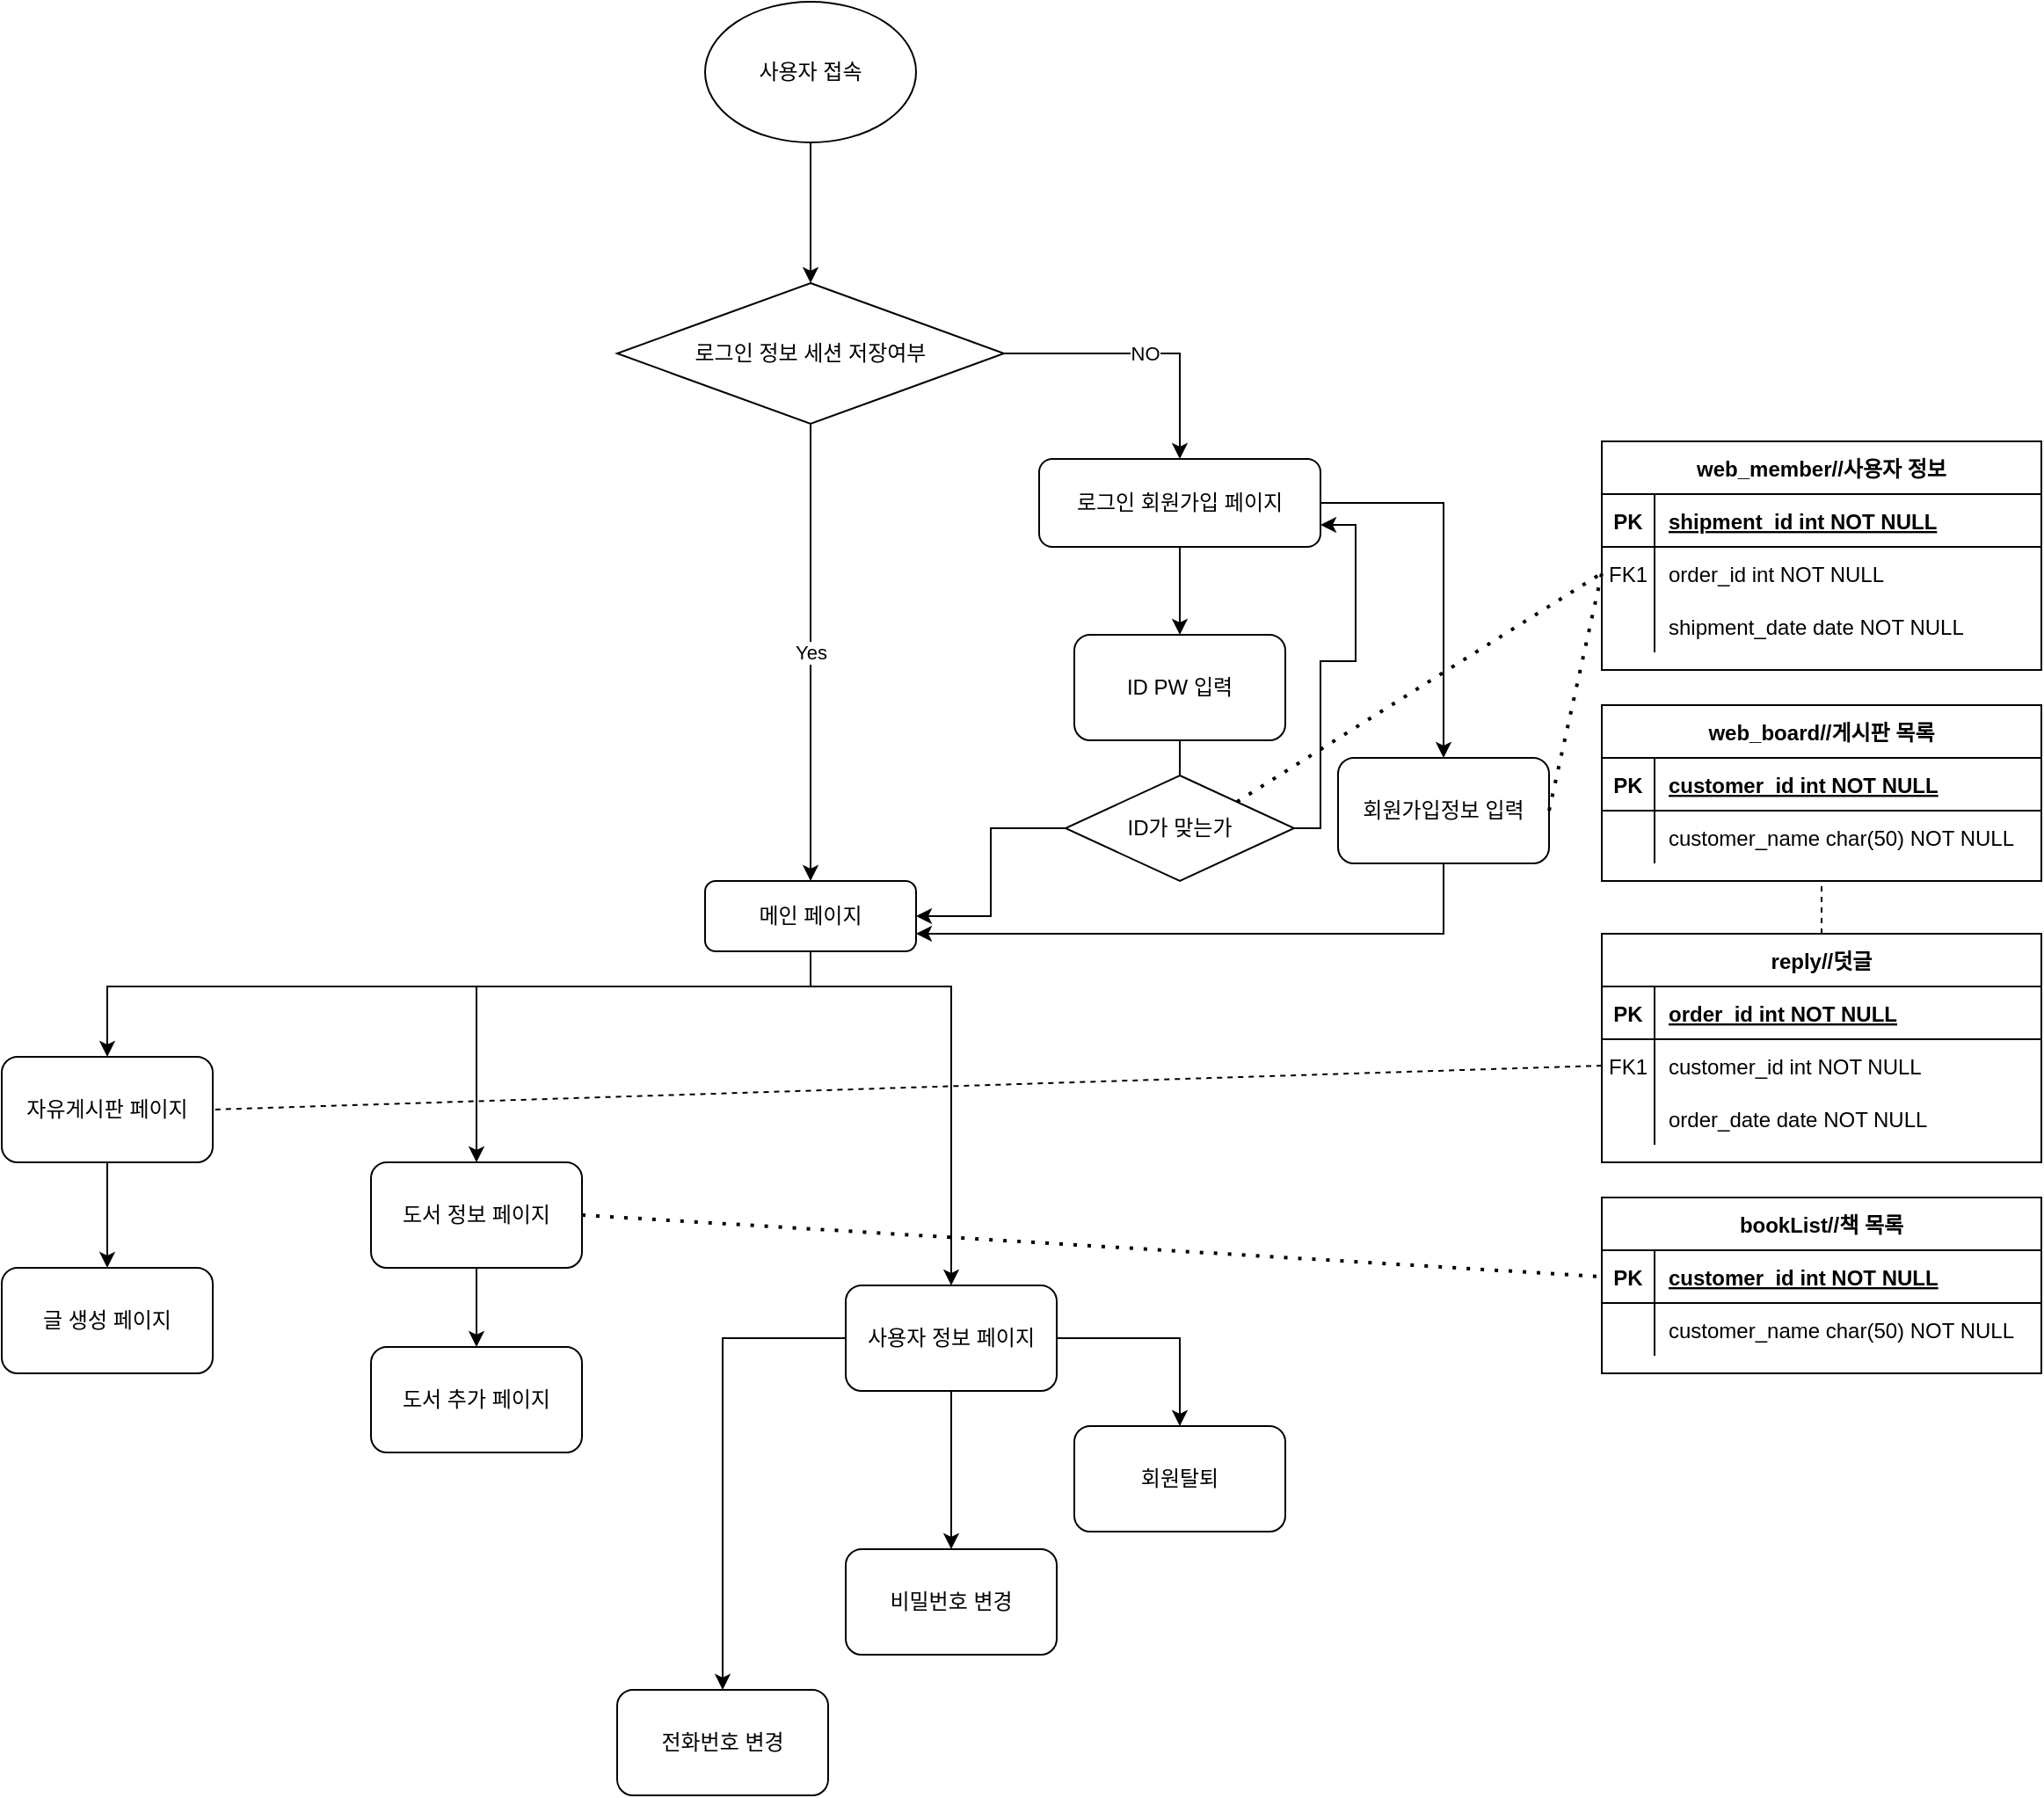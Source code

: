 <mxfile version="15.7.2" type="github">
  <diagram id="R2lEEEUBdFMjLlhIrx00" name="Page-1">
    <mxGraphModel dx="2912" dy="2264" grid="1" gridSize="10" guides="1" tooltips="1" connect="1" arrows="1" fold="1" page="1" pageScale="1" pageWidth="850" pageHeight="1100" math="0" shadow="0" extFonts="Permanent Marker^https://fonts.googleapis.com/css?family=Permanent+Marker">
      <root>
        <mxCell id="0" />
        <mxCell id="1" parent="0" />
        <mxCell id="C-vyLk0tnHw3VtMMgP7b-2" value="reply//덧글" style="shape=table;startSize=30;container=1;collapsible=1;childLayout=tableLayout;fixedRows=1;rowLines=0;fontStyle=1;align=center;resizeLast=1;" parent="1" vertex="1">
          <mxGeometry x="450" width="250" height="130" as="geometry" />
        </mxCell>
        <mxCell id="C-vyLk0tnHw3VtMMgP7b-3" value="" style="shape=partialRectangle;collapsible=0;dropTarget=0;pointerEvents=0;fillColor=none;points=[[0,0.5],[1,0.5]];portConstraint=eastwest;top=0;left=0;right=0;bottom=1;" parent="C-vyLk0tnHw3VtMMgP7b-2" vertex="1">
          <mxGeometry y="30" width="250" height="30" as="geometry" />
        </mxCell>
        <mxCell id="C-vyLk0tnHw3VtMMgP7b-4" value="PK" style="shape=partialRectangle;overflow=hidden;connectable=0;fillColor=none;top=0;left=0;bottom=0;right=0;fontStyle=1;" parent="C-vyLk0tnHw3VtMMgP7b-3" vertex="1">
          <mxGeometry width="30" height="30" as="geometry">
            <mxRectangle width="30" height="30" as="alternateBounds" />
          </mxGeometry>
        </mxCell>
        <mxCell id="C-vyLk0tnHw3VtMMgP7b-5" value="order_id int NOT NULL " style="shape=partialRectangle;overflow=hidden;connectable=0;fillColor=none;top=0;left=0;bottom=0;right=0;align=left;spacingLeft=6;fontStyle=5;" parent="C-vyLk0tnHw3VtMMgP7b-3" vertex="1">
          <mxGeometry x="30" width="220" height="30" as="geometry">
            <mxRectangle width="220" height="30" as="alternateBounds" />
          </mxGeometry>
        </mxCell>
        <mxCell id="C-vyLk0tnHw3VtMMgP7b-6" value="" style="shape=partialRectangle;collapsible=0;dropTarget=0;pointerEvents=0;fillColor=none;points=[[0,0.5],[1,0.5]];portConstraint=eastwest;top=0;left=0;right=0;bottom=0;" parent="C-vyLk0tnHw3VtMMgP7b-2" vertex="1">
          <mxGeometry y="60" width="250" height="30" as="geometry" />
        </mxCell>
        <mxCell id="C-vyLk0tnHw3VtMMgP7b-7" value="FK1" style="shape=partialRectangle;overflow=hidden;connectable=0;fillColor=none;top=0;left=0;bottom=0;right=0;" parent="C-vyLk0tnHw3VtMMgP7b-6" vertex="1">
          <mxGeometry width="30" height="30" as="geometry">
            <mxRectangle width="30" height="30" as="alternateBounds" />
          </mxGeometry>
        </mxCell>
        <mxCell id="C-vyLk0tnHw3VtMMgP7b-8" value="customer_id int NOT NULL" style="shape=partialRectangle;overflow=hidden;connectable=0;fillColor=none;top=0;left=0;bottom=0;right=0;align=left;spacingLeft=6;" parent="C-vyLk0tnHw3VtMMgP7b-6" vertex="1">
          <mxGeometry x="30" width="220" height="30" as="geometry">
            <mxRectangle width="220" height="30" as="alternateBounds" />
          </mxGeometry>
        </mxCell>
        <mxCell id="C-vyLk0tnHw3VtMMgP7b-9" value="" style="shape=partialRectangle;collapsible=0;dropTarget=0;pointerEvents=0;fillColor=none;points=[[0,0.5],[1,0.5]];portConstraint=eastwest;top=0;left=0;right=0;bottom=0;" parent="C-vyLk0tnHw3VtMMgP7b-2" vertex="1">
          <mxGeometry y="90" width="250" height="30" as="geometry" />
        </mxCell>
        <mxCell id="C-vyLk0tnHw3VtMMgP7b-10" value="" style="shape=partialRectangle;overflow=hidden;connectable=0;fillColor=none;top=0;left=0;bottom=0;right=0;" parent="C-vyLk0tnHw3VtMMgP7b-9" vertex="1">
          <mxGeometry width="30" height="30" as="geometry">
            <mxRectangle width="30" height="30" as="alternateBounds" />
          </mxGeometry>
        </mxCell>
        <mxCell id="C-vyLk0tnHw3VtMMgP7b-11" value="order_date date NOT NULL" style="shape=partialRectangle;overflow=hidden;connectable=0;fillColor=none;top=0;left=0;bottom=0;right=0;align=left;spacingLeft=6;" parent="C-vyLk0tnHw3VtMMgP7b-9" vertex="1">
          <mxGeometry x="30" width="220" height="30" as="geometry">
            <mxRectangle width="220" height="30" as="alternateBounds" />
          </mxGeometry>
        </mxCell>
        <mxCell id="C-vyLk0tnHw3VtMMgP7b-13" value="web_member//사용자 정보" style="shape=table;startSize=30;container=1;collapsible=1;childLayout=tableLayout;fixedRows=1;rowLines=0;fontStyle=1;align=center;resizeLast=1;" parent="1" vertex="1">
          <mxGeometry x="450" y="-280" width="250" height="130" as="geometry" />
        </mxCell>
        <mxCell id="C-vyLk0tnHw3VtMMgP7b-14" value="" style="shape=partialRectangle;collapsible=0;dropTarget=0;pointerEvents=0;fillColor=none;points=[[0,0.5],[1,0.5]];portConstraint=eastwest;top=0;left=0;right=0;bottom=1;" parent="C-vyLk0tnHw3VtMMgP7b-13" vertex="1">
          <mxGeometry y="30" width="250" height="30" as="geometry" />
        </mxCell>
        <mxCell id="C-vyLk0tnHw3VtMMgP7b-15" value="PK" style="shape=partialRectangle;overflow=hidden;connectable=0;fillColor=none;top=0;left=0;bottom=0;right=0;fontStyle=1;" parent="C-vyLk0tnHw3VtMMgP7b-14" vertex="1">
          <mxGeometry width="30" height="30" as="geometry">
            <mxRectangle width="30" height="30" as="alternateBounds" />
          </mxGeometry>
        </mxCell>
        <mxCell id="C-vyLk0tnHw3VtMMgP7b-16" value="shipment_id int NOT NULL " style="shape=partialRectangle;overflow=hidden;connectable=0;fillColor=none;top=0;left=0;bottom=0;right=0;align=left;spacingLeft=6;fontStyle=5;" parent="C-vyLk0tnHw3VtMMgP7b-14" vertex="1">
          <mxGeometry x="30" width="220" height="30" as="geometry">
            <mxRectangle width="220" height="30" as="alternateBounds" />
          </mxGeometry>
        </mxCell>
        <mxCell id="C-vyLk0tnHw3VtMMgP7b-17" value="" style="shape=partialRectangle;collapsible=0;dropTarget=0;pointerEvents=0;fillColor=none;points=[[0,0.5],[1,0.5]];portConstraint=eastwest;top=0;left=0;right=0;bottom=0;" parent="C-vyLk0tnHw3VtMMgP7b-13" vertex="1">
          <mxGeometry y="60" width="250" height="30" as="geometry" />
        </mxCell>
        <mxCell id="C-vyLk0tnHw3VtMMgP7b-18" value="FK1" style="shape=partialRectangle;overflow=hidden;connectable=0;fillColor=none;top=0;left=0;bottom=0;right=0;" parent="C-vyLk0tnHw3VtMMgP7b-17" vertex="1">
          <mxGeometry width="30" height="30" as="geometry">
            <mxRectangle width="30" height="30" as="alternateBounds" />
          </mxGeometry>
        </mxCell>
        <mxCell id="C-vyLk0tnHw3VtMMgP7b-19" value="order_id int NOT NULL" style="shape=partialRectangle;overflow=hidden;connectable=0;fillColor=none;top=0;left=0;bottom=0;right=0;align=left;spacingLeft=6;" parent="C-vyLk0tnHw3VtMMgP7b-17" vertex="1">
          <mxGeometry x="30" width="220" height="30" as="geometry">
            <mxRectangle width="220" height="30" as="alternateBounds" />
          </mxGeometry>
        </mxCell>
        <mxCell id="C-vyLk0tnHw3VtMMgP7b-20" value="" style="shape=partialRectangle;collapsible=0;dropTarget=0;pointerEvents=0;fillColor=none;points=[[0,0.5],[1,0.5]];portConstraint=eastwest;top=0;left=0;right=0;bottom=0;" parent="C-vyLk0tnHw3VtMMgP7b-13" vertex="1">
          <mxGeometry y="90" width="250" height="30" as="geometry" />
        </mxCell>
        <mxCell id="C-vyLk0tnHw3VtMMgP7b-21" value="" style="shape=partialRectangle;overflow=hidden;connectable=0;fillColor=none;top=0;left=0;bottom=0;right=0;" parent="C-vyLk0tnHw3VtMMgP7b-20" vertex="1">
          <mxGeometry width="30" height="30" as="geometry">
            <mxRectangle width="30" height="30" as="alternateBounds" />
          </mxGeometry>
        </mxCell>
        <mxCell id="C-vyLk0tnHw3VtMMgP7b-22" value="shipment_date date NOT NULL" style="shape=partialRectangle;overflow=hidden;connectable=0;fillColor=none;top=0;left=0;bottom=0;right=0;align=left;spacingLeft=6;" parent="C-vyLk0tnHw3VtMMgP7b-20" vertex="1">
          <mxGeometry x="30" width="220" height="30" as="geometry">
            <mxRectangle width="220" height="30" as="alternateBounds" />
          </mxGeometry>
        </mxCell>
        <mxCell id="C-vyLk0tnHw3VtMMgP7b-23" value="bookList//책 목록" style="shape=table;startSize=30;container=1;collapsible=1;childLayout=tableLayout;fixedRows=1;rowLines=0;fontStyle=1;align=center;resizeLast=1;" parent="1" vertex="1">
          <mxGeometry x="450" y="150" width="250" height="100" as="geometry" />
        </mxCell>
        <mxCell id="C-vyLk0tnHw3VtMMgP7b-24" value="" style="shape=partialRectangle;collapsible=0;dropTarget=0;pointerEvents=0;fillColor=none;points=[[0,0.5],[1,0.5]];portConstraint=eastwest;top=0;left=0;right=0;bottom=1;" parent="C-vyLk0tnHw3VtMMgP7b-23" vertex="1">
          <mxGeometry y="30" width="250" height="30" as="geometry" />
        </mxCell>
        <mxCell id="C-vyLk0tnHw3VtMMgP7b-25" value="PK" style="shape=partialRectangle;overflow=hidden;connectable=0;fillColor=none;top=0;left=0;bottom=0;right=0;fontStyle=1;" parent="C-vyLk0tnHw3VtMMgP7b-24" vertex="1">
          <mxGeometry width="30" height="30" as="geometry">
            <mxRectangle width="30" height="30" as="alternateBounds" />
          </mxGeometry>
        </mxCell>
        <mxCell id="C-vyLk0tnHw3VtMMgP7b-26" value="customer_id int NOT NULL " style="shape=partialRectangle;overflow=hidden;connectable=0;fillColor=none;top=0;left=0;bottom=0;right=0;align=left;spacingLeft=6;fontStyle=5;" parent="C-vyLk0tnHw3VtMMgP7b-24" vertex="1">
          <mxGeometry x="30" width="220" height="30" as="geometry">
            <mxRectangle width="220" height="30" as="alternateBounds" />
          </mxGeometry>
        </mxCell>
        <mxCell id="C-vyLk0tnHw3VtMMgP7b-27" value="" style="shape=partialRectangle;collapsible=0;dropTarget=0;pointerEvents=0;fillColor=none;points=[[0,0.5],[1,0.5]];portConstraint=eastwest;top=0;left=0;right=0;bottom=0;" parent="C-vyLk0tnHw3VtMMgP7b-23" vertex="1">
          <mxGeometry y="60" width="250" height="30" as="geometry" />
        </mxCell>
        <mxCell id="C-vyLk0tnHw3VtMMgP7b-28" value="" style="shape=partialRectangle;overflow=hidden;connectable=0;fillColor=none;top=0;left=0;bottom=0;right=0;" parent="C-vyLk0tnHw3VtMMgP7b-27" vertex="1">
          <mxGeometry width="30" height="30" as="geometry">
            <mxRectangle width="30" height="30" as="alternateBounds" />
          </mxGeometry>
        </mxCell>
        <mxCell id="C-vyLk0tnHw3VtMMgP7b-29" value="customer_name char(50) NOT NULL" style="shape=partialRectangle;overflow=hidden;connectable=0;fillColor=none;top=0;left=0;bottom=0;right=0;align=left;spacingLeft=6;" parent="C-vyLk0tnHw3VtMMgP7b-27" vertex="1">
          <mxGeometry x="30" width="220" height="30" as="geometry">
            <mxRectangle width="220" height="30" as="alternateBounds" />
          </mxGeometry>
        </mxCell>
        <mxCell id="593IO5QAJuJzDbp2Qspe-1" value="web_board//게시판 목록" style="shape=table;startSize=30;container=1;collapsible=1;childLayout=tableLayout;fixedRows=1;rowLines=0;fontStyle=1;align=center;resizeLast=1;" parent="1" vertex="1">
          <mxGeometry x="450" y="-130" width="250" height="100" as="geometry" />
        </mxCell>
        <mxCell id="593IO5QAJuJzDbp2Qspe-2" value="" style="shape=partialRectangle;collapsible=0;dropTarget=0;pointerEvents=0;fillColor=none;points=[[0,0.5],[1,0.5]];portConstraint=eastwest;top=0;left=0;right=0;bottom=1;" parent="593IO5QAJuJzDbp2Qspe-1" vertex="1">
          <mxGeometry y="30" width="250" height="30" as="geometry" />
        </mxCell>
        <mxCell id="593IO5QAJuJzDbp2Qspe-3" value="PK" style="shape=partialRectangle;overflow=hidden;connectable=0;fillColor=none;top=0;left=0;bottom=0;right=0;fontStyle=1;" parent="593IO5QAJuJzDbp2Qspe-2" vertex="1">
          <mxGeometry width="30" height="30" as="geometry">
            <mxRectangle width="30" height="30" as="alternateBounds" />
          </mxGeometry>
        </mxCell>
        <mxCell id="593IO5QAJuJzDbp2Qspe-4" value="customer_id int NOT NULL " style="shape=partialRectangle;overflow=hidden;connectable=0;fillColor=none;top=0;left=0;bottom=0;right=0;align=left;spacingLeft=6;fontStyle=5;" parent="593IO5QAJuJzDbp2Qspe-2" vertex="1">
          <mxGeometry x="30" width="220" height="30" as="geometry">
            <mxRectangle width="220" height="30" as="alternateBounds" />
          </mxGeometry>
        </mxCell>
        <mxCell id="593IO5QAJuJzDbp2Qspe-5" value="" style="shape=partialRectangle;collapsible=0;dropTarget=0;pointerEvents=0;fillColor=none;points=[[0,0.5],[1,0.5]];portConstraint=eastwest;top=0;left=0;right=0;bottom=0;" parent="593IO5QAJuJzDbp2Qspe-1" vertex="1">
          <mxGeometry y="60" width="250" height="30" as="geometry" />
        </mxCell>
        <mxCell id="593IO5QAJuJzDbp2Qspe-6" value="" style="shape=partialRectangle;overflow=hidden;connectable=0;fillColor=none;top=0;left=0;bottom=0;right=0;" parent="593IO5QAJuJzDbp2Qspe-5" vertex="1">
          <mxGeometry width="30" height="30" as="geometry">
            <mxRectangle width="30" height="30" as="alternateBounds" />
          </mxGeometry>
        </mxCell>
        <mxCell id="593IO5QAJuJzDbp2Qspe-7" value="customer_name char(50) NOT NULL" style="shape=partialRectangle;overflow=hidden;connectable=0;fillColor=none;top=0;left=0;bottom=0;right=0;align=left;spacingLeft=6;" parent="593IO5QAJuJzDbp2Qspe-5" vertex="1">
          <mxGeometry x="30" width="220" height="30" as="geometry">
            <mxRectangle width="220" height="30" as="alternateBounds" />
          </mxGeometry>
        </mxCell>
        <mxCell id="vsAijufpC6xpnlw_SxsY-5" style="edgeStyle=orthogonalEdgeStyle;rounded=0;orthogonalLoop=1;jettySize=auto;html=1;" edge="1" parent="1" source="vsAijufpC6xpnlw_SxsY-1" target="vsAijufpC6xpnlw_SxsY-4">
          <mxGeometry relative="1" as="geometry" />
        </mxCell>
        <mxCell id="vsAijufpC6xpnlw_SxsY-1" value="사용자 접속" style="ellipse;whiteSpace=wrap;html=1;" vertex="1" parent="1">
          <mxGeometry x="-60" y="-530" width="120" height="80" as="geometry" />
        </mxCell>
        <mxCell id="vsAijufpC6xpnlw_SxsY-16" style="edgeStyle=orthogonalEdgeStyle;rounded=0;orthogonalLoop=1;jettySize=auto;html=1;" edge="1" parent="1" source="vsAijufpC6xpnlw_SxsY-2" target="vsAijufpC6xpnlw_SxsY-18">
          <mxGeometry relative="1" as="geometry">
            <mxPoint x="210" y="-180" as="targetPoint" />
          </mxGeometry>
        </mxCell>
        <mxCell id="vsAijufpC6xpnlw_SxsY-17" style="edgeStyle=orthogonalEdgeStyle;rounded=0;orthogonalLoop=1;jettySize=auto;html=1;" edge="1" parent="1" source="vsAijufpC6xpnlw_SxsY-2" target="vsAijufpC6xpnlw_SxsY-19">
          <mxGeometry relative="1" as="geometry">
            <mxPoint x="380" y="-180" as="targetPoint" />
          </mxGeometry>
        </mxCell>
        <mxCell id="vsAijufpC6xpnlw_SxsY-2" value="로그인 회원가입 페이지" style="rounded=1;whiteSpace=wrap;html=1;" vertex="1" parent="1">
          <mxGeometry x="130" y="-270" width="160" height="50" as="geometry" />
        </mxCell>
        <mxCell id="vsAijufpC6xpnlw_SxsY-7" value="NO" style="edgeStyle=orthogonalEdgeStyle;rounded=0;orthogonalLoop=1;jettySize=auto;html=1;" edge="1" parent="1" source="vsAijufpC6xpnlw_SxsY-4" target="vsAijufpC6xpnlw_SxsY-2">
          <mxGeometry relative="1" as="geometry" />
        </mxCell>
        <mxCell id="vsAijufpC6xpnlw_SxsY-11" value="Yes" style="edgeStyle=orthogonalEdgeStyle;rounded=0;orthogonalLoop=1;jettySize=auto;html=1;" edge="1" parent="1" source="vsAijufpC6xpnlw_SxsY-4" target="vsAijufpC6xpnlw_SxsY-12">
          <mxGeometry relative="1" as="geometry">
            <mxPoint y="-200" as="targetPoint" />
          </mxGeometry>
        </mxCell>
        <mxCell id="vsAijufpC6xpnlw_SxsY-4" value="로그인 정보 세션 저장여부" style="rhombus;whiteSpace=wrap;html=1;" vertex="1" parent="1">
          <mxGeometry x="-110" y="-370" width="220" height="80" as="geometry" />
        </mxCell>
        <mxCell id="vsAijufpC6xpnlw_SxsY-33" style="edgeStyle=orthogonalEdgeStyle;rounded=0;orthogonalLoop=1;jettySize=auto;html=1;" edge="1" parent="1" source="vsAijufpC6xpnlw_SxsY-12" target="vsAijufpC6xpnlw_SxsY-32">
          <mxGeometry relative="1" as="geometry">
            <Array as="points">
              <mxPoint y="30" />
              <mxPoint x="-400" y="30" />
            </Array>
          </mxGeometry>
        </mxCell>
        <mxCell id="vsAijufpC6xpnlw_SxsY-34" style="edgeStyle=orthogonalEdgeStyle;rounded=0;orthogonalLoop=1;jettySize=auto;html=1;" edge="1" parent="1" source="vsAijufpC6xpnlw_SxsY-12" target="vsAijufpC6xpnlw_SxsY-31">
          <mxGeometry relative="1" as="geometry">
            <Array as="points">
              <mxPoint y="30" />
              <mxPoint x="-190" y="30" />
            </Array>
          </mxGeometry>
        </mxCell>
        <mxCell id="vsAijufpC6xpnlw_SxsY-35" style="edgeStyle=orthogonalEdgeStyle;rounded=0;orthogonalLoop=1;jettySize=auto;html=1;entryX=0.5;entryY=0;entryDx=0;entryDy=0;" edge="1" parent="1" source="vsAijufpC6xpnlw_SxsY-12" target="vsAijufpC6xpnlw_SxsY-30">
          <mxGeometry relative="1" as="geometry">
            <Array as="points">
              <mxPoint y="30" />
              <mxPoint x="80" y="30" />
            </Array>
          </mxGeometry>
        </mxCell>
        <mxCell id="vsAijufpC6xpnlw_SxsY-12" value="메인 페이지" style="rounded=1;whiteSpace=wrap;html=1;" vertex="1" parent="1">
          <mxGeometry x="-60" y="-30" width="120" height="40" as="geometry" />
        </mxCell>
        <mxCell id="vsAijufpC6xpnlw_SxsY-18" value="ID PW 입력" style="rounded=1;whiteSpace=wrap;html=1;" vertex="1" parent="1">
          <mxGeometry x="150" y="-170" width="120" height="60" as="geometry" />
        </mxCell>
        <mxCell id="vsAijufpC6xpnlw_SxsY-29" style="edgeStyle=orthogonalEdgeStyle;rounded=0;orthogonalLoop=1;jettySize=auto;html=1;entryX=1;entryY=0.75;entryDx=0;entryDy=0;" edge="1" parent="1" source="vsAijufpC6xpnlw_SxsY-19" target="vsAijufpC6xpnlw_SxsY-12">
          <mxGeometry relative="1" as="geometry">
            <mxPoint x="60" y="-190" as="targetPoint" />
            <Array as="points">
              <mxPoint x="360" />
            </Array>
          </mxGeometry>
        </mxCell>
        <mxCell id="vsAijufpC6xpnlw_SxsY-19" value="회원가입정보 입력" style="rounded=1;whiteSpace=wrap;html=1;" vertex="1" parent="1">
          <mxGeometry x="300" y="-100" width="120" height="60" as="geometry" />
        </mxCell>
        <mxCell id="vsAijufpC6xpnlw_SxsY-39" style="edgeStyle=orthogonalEdgeStyle;rounded=0;orthogonalLoop=1;jettySize=auto;html=1;entryX=0.5;entryY=0;entryDx=0;entryDy=0;" edge="1" parent="1" source="vsAijufpC6xpnlw_SxsY-30" target="vsAijufpC6xpnlw_SxsY-37">
          <mxGeometry relative="1" as="geometry" />
        </mxCell>
        <mxCell id="vsAijufpC6xpnlw_SxsY-40" style="edgeStyle=orthogonalEdgeStyle;rounded=0;orthogonalLoop=1;jettySize=auto;html=1;" edge="1" parent="1" source="vsAijufpC6xpnlw_SxsY-30" target="vsAijufpC6xpnlw_SxsY-38">
          <mxGeometry relative="1" as="geometry">
            <Array as="points">
              <mxPoint x="80" y="230" />
              <mxPoint x="210" y="230" />
            </Array>
          </mxGeometry>
        </mxCell>
        <mxCell id="vsAijufpC6xpnlw_SxsY-41" style="edgeStyle=orthogonalEdgeStyle;rounded=0;orthogonalLoop=1;jettySize=auto;html=1;" edge="1" parent="1" source="vsAijufpC6xpnlw_SxsY-30" target="vsAijufpC6xpnlw_SxsY-36">
          <mxGeometry relative="1" as="geometry">
            <Array as="points">
              <mxPoint x="80" y="230" />
              <mxPoint x="-50" y="230" />
            </Array>
          </mxGeometry>
        </mxCell>
        <mxCell id="vsAijufpC6xpnlw_SxsY-30" value="사용자 정보 페이지" style="rounded=1;whiteSpace=wrap;html=1;" vertex="1" parent="1">
          <mxGeometry x="20" y="200" width="120" height="60" as="geometry" />
        </mxCell>
        <mxCell id="vsAijufpC6xpnlw_SxsY-44" style="edgeStyle=orthogonalEdgeStyle;rounded=0;orthogonalLoop=1;jettySize=auto;html=1;" edge="1" parent="1" source="vsAijufpC6xpnlw_SxsY-31" target="vsAijufpC6xpnlw_SxsY-43">
          <mxGeometry relative="1" as="geometry" />
        </mxCell>
        <mxCell id="vsAijufpC6xpnlw_SxsY-31" value="도서 정보 페이지" style="rounded=1;whiteSpace=wrap;html=1;" vertex="1" parent="1">
          <mxGeometry x="-250" y="130" width="120" height="60" as="geometry" />
        </mxCell>
        <mxCell id="vsAijufpC6xpnlw_SxsY-46" style="edgeStyle=orthogonalEdgeStyle;rounded=0;orthogonalLoop=1;jettySize=auto;html=1;entryX=0.5;entryY=0;entryDx=0;entryDy=0;" edge="1" parent="1" source="vsAijufpC6xpnlw_SxsY-32" target="vsAijufpC6xpnlw_SxsY-45">
          <mxGeometry relative="1" as="geometry" />
        </mxCell>
        <mxCell id="vsAijufpC6xpnlw_SxsY-32" value="자유게시판 페이지" style="rounded=1;whiteSpace=wrap;html=1;" vertex="1" parent="1">
          <mxGeometry x="-460" y="70" width="120" height="60" as="geometry" />
        </mxCell>
        <mxCell id="vsAijufpC6xpnlw_SxsY-36" value="전화번호 변경" style="rounded=1;whiteSpace=wrap;html=1;" vertex="1" parent="1">
          <mxGeometry x="-110" y="430" width="120" height="60" as="geometry" />
        </mxCell>
        <mxCell id="vsAijufpC6xpnlw_SxsY-37" value="비밀번호 변경" style="rounded=1;whiteSpace=wrap;html=1;" vertex="1" parent="1">
          <mxGeometry x="20" y="350" width="120" height="60" as="geometry" />
        </mxCell>
        <mxCell id="vsAijufpC6xpnlw_SxsY-38" value="회원탈퇴" style="rounded=1;whiteSpace=wrap;html=1;" vertex="1" parent="1">
          <mxGeometry x="150" y="280" width="120" height="60" as="geometry" />
        </mxCell>
        <mxCell id="vsAijufpC6xpnlw_SxsY-43" value="도서 추가 페이지" style="rounded=1;whiteSpace=wrap;html=1;" vertex="1" parent="1">
          <mxGeometry x="-250" y="235" width="120" height="60" as="geometry" />
        </mxCell>
        <mxCell id="vsAijufpC6xpnlw_SxsY-45" value="글 생성 페이지" style="rounded=1;whiteSpace=wrap;html=1;" vertex="1" parent="1">
          <mxGeometry x="-460" y="190" width="120" height="60" as="geometry" />
        </mxCell>
        <mxCell id="vsAijufpC6xpnlw_SxsY-49" style="edgeStyle=orthogonalEdgeStyle;rounded=0;orthogonalLoop=1;jettySize=auto;html=1;entryX=1;entryY=0.5;entryDx=0;entryDy=0;" edge="1" parent="1" source="vsAijufpC6xpnlw_SxsY-47" target="vsAijufpC6xpnlw_SxsY-12">
          <mxGeometry relative="1" as="geometry" />
        </mxCell>
        <mxCell id="vsAijufpC6xpnlw_SxsY-51" style="edgeStyle=orthogonalEdgeStyle;rounded=0;orthogonalLoop=1;jettySize=auto;html=1;entryX=1;entryY=0.75;entryDx=0;entryDy=0;" edge="1" parent="1" source="vsAijufpC6xpnlw_SxsY-47" target="vsAijufpC6xpnlw_SxsY-2">
          <mxGeometry relative="1" as="geometry">
            <Array as="points">
              <mxPoint x="290" y="-60" />
              <mxPoint x="290" y="-155" />
              <mxPoint x="310" y="-155" />
              <mxPoint x="310" y="-232" />
            </Array>
          </mxGeometry>
        </mxCell>
        <mxCell id="vsAijufpC6xpnlw_SxsY-47" value="ID가 맞는가" style="rhombus;whiteSpace=wrap;html=1;" vertex="1" parent="1">
          <mxGeometry x="145" y="-90" width="130" height="60" as="geometry" />
        </mxCell>
        <mxCell id="vsAijufpC6xpnlw_SxsY-48" value="" style="edgeStyle=orthogonalEdgeStyle;rounded=0;orthogonalLoop=1;jettySize=auto;html=1;endArrow=none;entryX=0.5;entryY=0;entryDx=0;entryDy=0;" edge="1" parent="1" source="vsAijufpC6xpnlw_SxsY-18" target="vsAijufpC6xpnlw_SxsY-47">
          <mxGeometry relative="1" as="geometry">
            <mxPoint x="210" y="-110" as="sourcePoint" />
            <mxPoint x="210" y="-90" as="targetPoint" />
            <Array as="points">
              <mxPoint x="210" y="-90" />
              <mxPoint x="210" y="-90" />
            </Array>
          </mxGeometry>
        </mxCell>
        <mxCell id="vsAijufpC6xpnlw_SxsY-52" value="" style="endArrow=none;dashed=1;html=1;dashPattern=1 3;strokeWidth=2;rounded=0;exitX=1;exitY=0.5;exitDx=0;exitDy=0;entryX=0;entryY=0.5;entryDx=0;entryDy=0;" edge="1" parent="1" source="vsAijufpC6xpnlw_SxsY-19" target="C-vyLk0tnHw3VtMMgP7b-17">
          <mxGeometry width="50" height="50" relative="1" as="geometry">
            <mxPoint x="430" y="-320" as="sourcePoint" />
            <mxPoint x="480" y="-370" as="targetPoint" />
          </mxGeometry>
        </mxCell>
        <mxCell id="vsAijufpC6xpnlw_SxsY-53" value="" style="endArrow=none;dashed=1;html=1;dashPattern=1 3;strokeWidth=2;rounded=0;entryX=0;entryY=0.5;entryDx=0;entryDy=0;exitX=1;exitY=0;exitDx=0;exitDy=0;" edge="1" parent="1" source="vsAijufpC6xpnlw_SxsY-47" target="C-vyLk0tnHw3VtMMgP7b-17">
          <mxGeometry width="50" height="50" relative="1" as="geometry">
            <mxPoint x="240" y="-80" as="sourcePoint" />
            <mxPoint x="480" y="-120" as="targetPoint" />
          </mxGeometry>
        </mxCell>
        <mxCell id="vsAijufpC6xpnlw_SxsY-55" value="" style="endArrow=none;dashed=1;html=1;dashPattern=1 3;strokeWidth=2;rounded=0;entryX=0;entryY=0.5;entryDx=0;entryDy=0;exitX=1;exitY=0.5;exitDx=0;exitDy=0;" edge="1" parent="1" source="vsAijufpC6xpnlw_SxsY-31" target="C-vyLk0tnHw3VtMMgP7b-24">
          <mxGeometry width="50" height="50" relative="1" as="geometry">
            <mxPoint x="300" y="120" as="sourcePoint" />
            <mxPoint x="350" y="70" as="targetPoint" />
          </mxGeometry>
        </mxCell>
        <mxCell id="vsAijufpC6xpnlw_SxsY-56" value="" style="endArrow=none;dashed=1;html=1;rounded=0;entryX=0.5;entryY=1;entryDx=0;entryDy=0;exitX=0.5;exitY=0;exitDx=0;exitDy=0;" edge="1" parent="1" source="C-vyLk0tnHw3VtMMgP7b-2" target="593IO5QAJuJzDbp2Qspe-1">
          <mxGeometry width="50" height="50" relative="1" as="geometry">
            <mxPoint x="590" y="20" as="sourcePoint" />
            <mxPoint x="640" y="-30" as="targetPoint" />
          </mxGeometry>
        </mxCell>
        <mxCell id="vsAijufpC6xpnlw_SxsY-57" value="" style="endArrow=none;dashed=1;html=1;rounded=0;entryX=1;entryY=0.5;entryDx=0;entryDy=0;exitX=0;exitY=0.5;exitDx=0;exitDy=0;" edge="1" parent="1" source="C-vyLk0tnHw3VtMMgP7b-6" target="vsAijufpC6xpnlw_SxsY-32">
          <mxGeometry width="50" height="50" relative="1" as="geometry">
            <mxPoint x="585" y="10" as="sourcePoint" />
            <mxPoint x="585" y="-20" as="targetPoint" />
          </mxGeometry>
        </mxCell>
      </root>
    </mxGraphModel>
  </diagram>
</mxfile>
